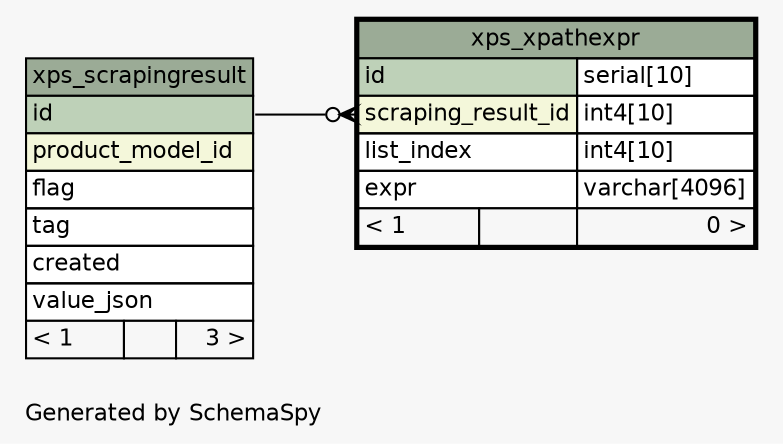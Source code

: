 // dot 2.36.0 on Linux 3.17.0-rc4-a1
// SchemaSpy rev 590
digraph "oneDegreeRelationshipsDiagram" {
  graph [
    rankdir="RL"
    bgcolor="#f7f7f7"
    label="\nGenerated by SchemaSpy"
    labeljust="l"
    nodesep="0.18"
    ranksep="0.46"
    fontname="Helvetica"
    fontsize="11"
  ];
  node [
    fontname="Helvetica"
    fontsize="11"
    shape="plaintext"
  ];
  edge [
    arrowsize="0.8"
  ];
  "xps_xpathexpr":"scraping_result_id":w -> "xps_scrapingresult":"id":e [arrowhead=none dir=back arrowtail=crowodot];
  "xps_scrapingresult" [
    label=<
    <TABLE BORDER="0" CELLBORDER="1" CELLSPACING="0" BGCOLOR="#ffffff">
      <TR><TD COLSPAN="3" BGCOLOR="#9bab96" ALIGN="CENTER">xps_scrapingresult</TD></TR>
      <TR><TD PORT="id" COLSPAN="3" BGCOLOR="#bed1b8" ALIGN="LEFT">id</TD></TR>
      <TR><TD PORT="product_model_id" COLSPAN="3" BGCOLOR="#f4f7da" ALIGN="LEFT">product_model_id</TD></TR>
      <TR><TD PORT="flag" COLSPAN="3" ALIGN="LEFT">flag</TD></TR>
      <TR><TD PORT="tag" COLSPAN="3" ALIGN="LEFT">tag</TD></TR>
      <TR><TD PORT="created" COLSPAN="3" ALIGN="LEFT">created</TD></TR>
      <TR><TD PORT="value_json" COLSPAN="3" ALIGN="LEFT">value_json</TD></TR>
      <TR><TD ALIGN="LEFT" BGCOLOR="#f7f7f7">&lt; 1</TD><TD ALIGN="RIGHT" BGCOLOR="#f7f7f7">  </TD><TD ALIGN="RIGHT" BGCOLOR="#f7f7f7">3 &gt;</TD></TR>
    </TABLE>>
    URL="xps_scrapingresult.html"
    tooltip="xps_scrapingresult"
  ];
  "xps_xpathexpr" [
    label=<
    <TABLE BORDER="2" CELLBORDER="1" CELLSPACING="0" BGCOLOR="#ffffff">
      <TR><TD COLSPAN="3" BGCOLOR="#9bab96" ALIGN="CENTER">xps_xpathexpr</TD></TR>
      <TR><TD PORT="id" COLSPAN="2" BGCOLOR="#bed1b8" ALIGN="LEFT">id</TD><TD PORT="id.type" ALIGN="LEFT">serial[10]</TD></TR>
      <TR><TD PORT="scraping_result_id" COLSPAN="2" BGCOLOR="#f4f7da" ALIGN="LEFT">scraping_result_id</TD><TD PORT="scraping_result_id.type" ALIGN="LEFT">int4[10]</TD></TR>
      <TR><TD PORT="list_index" COLSPAN="2" ALIGN="LEFT">list_index</TD><TD PORT="list_index.type" ALIGN="LEFT">int4[10]</TD></TR>
      <TR><TD PORT="expr" COLSPAN="2" ALIGN="LEFT">expr</TD><TD PORT="expr.type" ALIGN="LEFT">varchar[4096]</TD></TR>
      <TR><TD ALIGN="LEFT" BGCOLOR="#f7f7f7">&lt; 1</TD><TD ALIGN="RIGHT" BGCOLOR="#f7f7f7">  </TD><TD ALIGN="RIGHT" BGCOLOR="#f7f7f7">0 &gt;</TD></TR>
    </TABLE>>
    URL="xps_xpathexpr.html"
    tooltip="xps_xpathexpr"
  ];
}
